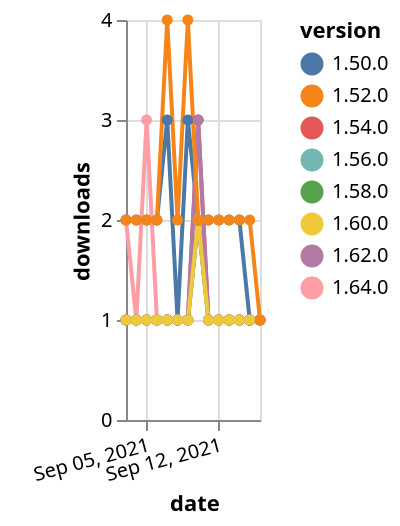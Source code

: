{"$schema": "https://vega.github.io/schema/vega-lite/v5.json", "description": "A simple bar chart with embedded data.", "data": {"values": [{"date": "2021-09-03", "total": 192, "delta": 1, "version": "1.56.0"}, {"date": "2021-09-04", "total": 193, "delta": 1, "version": "1.56.0"}, {"date": "2021-09-05", "total": 194, "delta": 1, "version": "1.56.0"}, {"date": "2021-09-06", "total": 195, "delta": 1, "version": "1.56.0"}, {"date": "2021-09-07", "total": 196, "delta": 1, "version": "1.56.0"}, {"date": "2021-09-08", "total": 197, "delta": 1, "version": "1.56.0"}, {"date": "2021-09-09", "total": 198, "delta": 1, "version": "1.56.0"}, {"date": "2021-09-10", "total": 200, "delta": 2, "version": "1.56.0"}, {"date": "2021-09-11", "total": 201, "delta": 1, "version": "1.56.0"}, {"date": "2021-09-12", "total": 202, "delta": 1, "version": "1.56.0"}, {"date": "2021-09-13", "total": 203, "delta": 1, "version": "1.56.0"}, {"date": "2021-09-14", "total": 204, "delta": 1, "version": "1.56.0"}, {"date": "2021-09-15", "total": 205, "delta": 1, "version": "1.56.0"}, {"date": "2021-09-16", "total": 206, "delta": 1, "version": "1.56.0"}, {"date": "2021-09-03", "total": 114, "delta": 2, "version": "1.64.0"}, {"date": "2021-09-04", "total": 115, "delta": 1, "version": "1.64.0"}, {"date": "2021-09-05", "total": 118, "delta": 3, "version": "1.64.0"}, {"date": "2021-09-06", "total": 119, "delta": 1, "version": "1.64.0"}, {"date": "2021-09-07", "total": 120, "delta": 1, "version": "1.64.0"}, {"date": "2021-09-08", "total": 121, "delta": 1, "version": "1.64.0"}, {"date": "2021-09-09", "total": 122, "delta": 1, "version": "1.64.0"}, {"date": "2021-09-10", "total": 124, "delta": 2, "version": "1.64.0"}, {"date": "2021-09-11", "total": 125, "delta": 1, "version": "1.64.0"}, {"date": "2021-09-12", "total": 126, "delta": 1, "version": "1.64.0"}, {"date": "2021-09-13", "total": 127, "delta": 1, "version": "1.64.0"}, {"date": "2021-09-14", "total": 128, "delta": 1, "version": "1.64.0"}, {"date": "2021-09-15", "total": 129, "delta": 1, "version": "1.64.0"}, {"date": "2021-09-16", "total": 130, "delta": 1, "version": "1.64.0"}, {"date": "2021-09-03", "total": 363, "delta": 1, "version": "1.54.0"}, {"date": "2021-09-04", "total": 364, "delta": 1, "version": "1.54.0"}, {"date": "2021-09-05", "total": 365, "delta": 1, "version": "1.54.0"}, {"date": "2021-09-06", "total": 366, "delta": 1, "version": "1.54.0"}, {"date": "2021-09-07", "total": 367, "delta": 1, "version": "1.54.0"}, {"date": "2021-09-08", "total": 368, "delta": 1, "version": "1.54.0"}, {"date": "2021-09-09", "total": 369, "delta": 1, "version": "1.54.0"}, {"date": "2021-09-10", "total": 372, "delta": 3, "version": "1.54.0"}, {"date": "2021-09-11", "total": 373, "delta": 1, "version": "1.54.0"}, {"date": "2021-09-12", "total": 374, "delta": 1, "version": "1.54.0"}, {"date": "2021-09-13", "total": 375, "delta": 1, "version": "1.54.0"}, {"date": "2021-09-14", "total": 376, "delta": 1, "version": "1.54.0"}, {"date": "2021-09-15", "total": 377, "delta": 1, "version": "1.54.0"}, {"date": "2021-09-16", "total": 378, "delta": 1, "version": "1.54.0"}, {"date": "2021-09-03", "total": 171, "delta": 1, "version": "1.58.0"}, {"date": "2021-09-04", "total": 172, "delta": 1, "version": "1.58.0"}, {"date": "2021-09-05", "total": 173, "delta": 1, "version": "1.58.0"}, {"date": "2021-09-06", "total": 174, "delta": 1, "version": "1.58.0"}, {"date": "2021-09-07", "total": 175, "delta": 1, "version": "1.58.0"}, {"date": "2021-09-08", "total": 176, "delta": 1, "version": "1.58.0"}, {"date": "2021-09-09", "total": 177, "delta": 1, "version": "1.58.0"}, {"date": "2021-09-10", "total": 179, "delta": 2, "version": "1.58.0"}, {"date": "2021-09-11", "total": 180, "delta": 1, "version": "1.58.0"}, {"date": "2021-09-12", "total": 181, "delta": 1, "version": "1.58.0"}, {"date": "2021-09-13", "total": 182, "delta": 1, "version": "1.58.0"}, {"date": "2021-09-14", "total": 183, "delta": 1, "version": "1.58.0"}, {"date": "2021-09-15", "total": 184, "delta": 1, "version": "1.58.0"}, {"date": "2021-09-16", "total": 185, "delta": 1, "version": "1.58.0"}, {"date": "2021-09-03", "total": 2297, "delta": 2, "version": "1.50.0"}, {"date": "2021-09-04", "total": 2299, "delta": 2, "version": "1.50.0"}, {"date": "2021-09-05", "total": 2301, "delta": 2, "version": "1.50.0"}, {"date": "2021-09-06", "total": 2303, "delta": 2, "version": "1.50.0"}, {"date": "2021-09-07", "total": 2306, "delta": 3, "version": "1.50.0"}, {"date": "2021-09-08", "total": 2307, "delta": 1, "version": "1.50.0"}, {"date": "2021-09-09", "total": 2310, "delta": 3, "version": "1.50.0"}, {"date": "2021-09-10", "total": 2312, "delta": 2, "version": "1.50.0"}, {"date": "2021-09-11", "total": 2314, "delta": 2, "version": "1.50.0"}, {"date": "2021-09-12", "total": 2316, "delta": 2, "version": "1.50.0"}, {"date": "2021-09-13", "total": 2318, "delta": 2, "version": "1.50.0"}, {"date": "2021-09-14", "total": 2320, "delta": 2, "version": "1.50.0"}, {"date": "2021-09-15", "total": 2321, "delta": 1, "version": "1.50.0"}, {"date": "2021-09-16", "total": 2322, "delta": 1, "version": "1.50.0"}, {"date": "2021-09-03", "total": 170, "delta": 1, "version": "1.62.0"}, {"date": "2021-09-04", "total": 171, "delta": 1, "version": "1.62.0"}, {"date": "2021-09-05", "total": 172, "delta": 1, "version": "1.62.0"}, {"date": "2021-09-06", "total": 173, "delta": 1, "version": "1.62.0"}, {"date": "2021-09-07", "total": 174, "delta": 1, "version": "1.62.0"}, {"date": "2021-09-08", "total": 175, "delta": 1, "version": "1.62.0"}, {"date": "2021-09-09", "total": 176, "delta": 1, "version": "1.62.0"}, {"date": "2021-09-10", "total": 179, "delta": 3, "version": "1.62.0"}, {"date": "2021-09-11", "total": 180, "delta": 1, "version": "1.62.0"}, {"date": "2021-09-12", "total": 181, "delta": 1, "version": "1.62.0"}, {"date": "2021-09-13", "total": 182, "delta": 1, "version": "1.62.0"}, {"date": "2021-09-14", "total": 183, "delta": 1, "version": "1.62.0"}, {"date": "2021-09-15", "total": 184, "delta": 1, "version": "1.62.0"}, {"date": "2021-09-16", "total": 185, "delta": 1, "version": "1.62.0"}, {"date": "2021-09-03", "total": 153, "delta": 1, "version": "1.60.0"}, {"date": "2021-09-04", "total": 154, "delta": 1, "version": "1.60.0"}, {"date": "2021-09-05", "total": 155, "delta": 1, "version": "1.60.0"}, {"date": "2021-09-06", "total": 156, "delta": 1, "version": "1.60.0"}, {"date": "2021-09-07", "total": 157, "delta": 1, "version": "1.60.0"}, {"date": "2021-09-08", "total": 158, "delta": 1, "version": "1.60.0"}, {"date": "2021-09-09", "total": 159, "delta": 1, "version": "1.60.0"}, {"date": "2021-09-10", "total": 161, "delta": 2, "version": "1.60.0"}, {"date": "2021-09-11", "total": 162, "delta": 1, "version": "1.60.0"}, {"date": "2021-09-12", "total": 163, "delta": 1, "version": "1.60.0"}, {"date": "2021-09-13", "total": 164, "delta": 1, "version": "1.60.0"}, {"date": "2021-09-14", "total": 165, "delta": 1, "version": "1.60.0"}, {"date": "2021-09-15", "total": 166, "delta": 1, "version": "1.60.0"}, {"date": "2021-09-16", "total": 167, "delta": 1, "version": "1.60.0"}, {"date": "2021-09-03", "total": 2453, "delta": 2, "version": "1.52.0"}, {"date": "2021-09-04", "total": 2455, "delta": 2, "version": "1.52.0"}, {"date": "2021-09-05", "total": 2457, "delta": 2, "version": "1.52.0"}, {"date": "2021-09-06", "total": 2459, "delta": 2, "version": "1.52.0"}, {"date": "2021-09-07", "total": 2463, "delta": 4, "version": "1.52.0"}, {"date": "2021-09-08", "total": 2465, "delta": 2, "version": "1.52.0"}, {"date": "2021-09-09", "total": 2469, "delta": 4, "version": "1.52.0"}, {"date": "2021-09-10", "total": 2471, "delta": 2, "version": "1.52.0"}, {"date": "2021-09-11", "total": 2473, "delta": 2, "version": "1.52.0"}, {"date": "2021-09-12", "total": 2475, "delta": 2, "version": "1.52.0"}, {"date": "2021-09-13", "total": 2477, "delta": 2, "version": "1.52.0"}, {"date": "2021-09-14", "total": 2479, "delta": 2, "version": "1.52.0"}, {"date": "2021-09-15", "total": 2481, "delta": 2, "version": "1.52.0"}, {"date": "2021-09-16", "total": 2482, "delta": 1, "version": "1.52.0"}]}, "width": "container", "mark": {"type": "line", "point": {"filled": true}}, "encoding": {"x": {"field": "date", "type": "temporal", "timeUnit": "yearmonthdate", "title": "date", "axis": {"labelAngle": -15}}, "y": {"field": "delta", "type": "quantitative", "title": "downloads"}, "color": {"field": "version", "type": "nominal"}, "tooltip": {"field": "delta"}}}